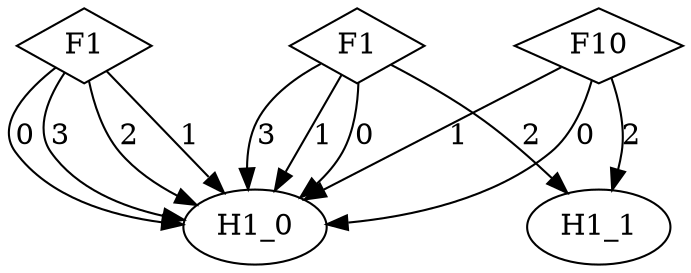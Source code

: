 digraph {
node [label=H1_0,style=""] H1_0
node [label=H1_0,style=""] H1_0
node [label=H1_0,style=""] H1_0
node [label=H1_0,style=""] H1_0
node [label=H1_0,style=""] H1_0
node [label=H1_1,style=""] H1_1
node [label=H1_0,style=""] H1_0
node [label=H1_0,style=""] H1_0
node [label=H1_1,style=""] H1_1
node [label=H1_0,style=""] H1_0
node [label=H1_0,style=""] H1_0
node [label=F1,shape="diamond",style=""] 2
node [label=F1,shape="diamond",style=""] 1
node [label=F10,shape="diamond",style=""] 0

2 -> H1_0 [label="3"]
2 -> H1_0 [label="2"]
2 -> H1_0 [label="1"]
2 -> H1_0 [label="0"]
1 -> H1_0 [label="3"]
1 -> H1_1 [label="2"]
1 -> H1_0 [label="1"]
1 -> H1_0 [label="0"]
0 -> H1_1 [label="2"]
0 -> H1_0 [label="1"]
0 -> H1_0 [label="0"]
}